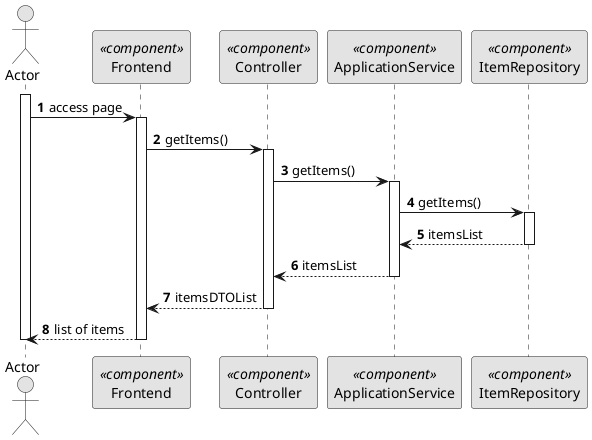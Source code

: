 @startuml
skinparam monochrome true
skinparam packageStyle rectangle
skinparam shadowing false

autonumber

actor "Actor" as AD
participant "Frontend" as FE <<component>>
participant "Controller" as CTRL <<component>>
participant "ApplicationService" as SERV <<component>>
participant "ItemRepository" as REPO <<component>>

activate AD
AD -> FE: access page
activate FE
FE -> CTRL: getItems()
activate CTRL
CTRL -> SERV: getItems()
activate SERV
SERV -> REPO: getItems()
activate REPO
REPO --> SERV: itemsList
deactivate REPO
SERV --> CTRL: itemsList
deactivate SERV
CTRL --> FE: itemsDTOList
deactivate CTRL
FE --> AD : list of items

deactivate FE

deactivate AD



@enduml